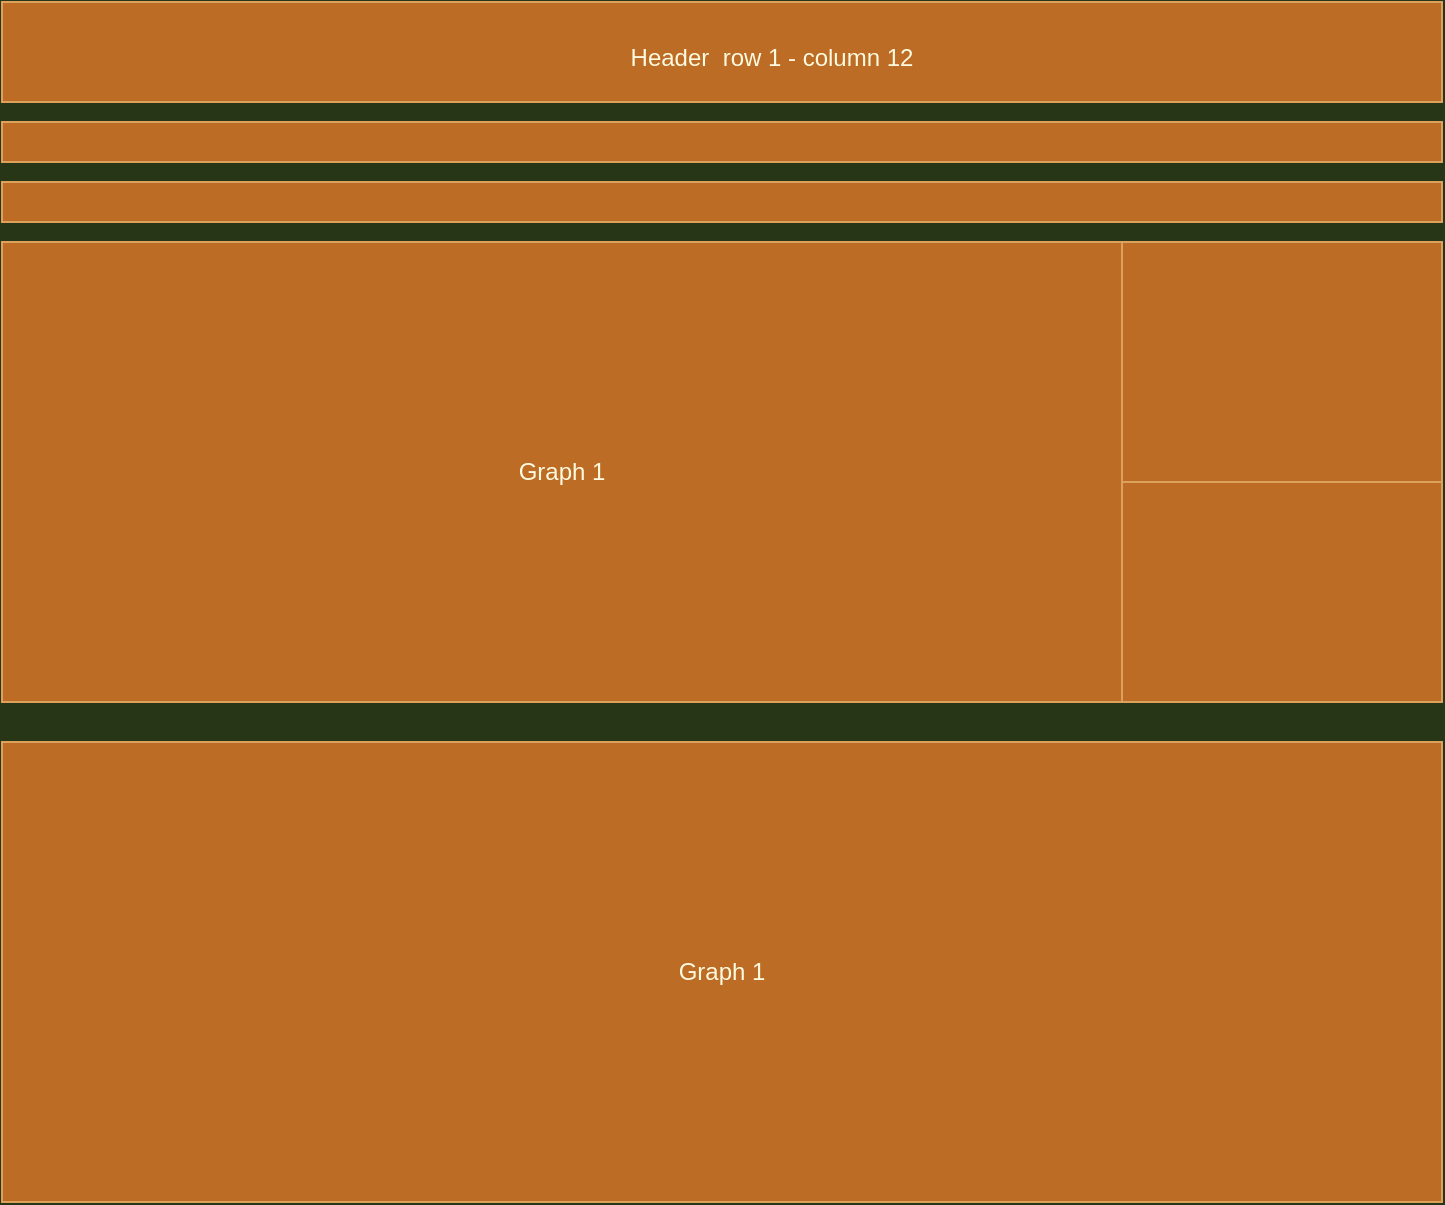 <mxfile version="14.5.1" type="github">
  <diagram id="Xs0s2cJdBJTA1fYSCisF" name="Page-1">
    <mxGraphModel dx="1048" dy="675" grid="1" gridSize="10" guides="1" tooltips="1" connect="1" arrows="1" fold="1" page="1" pageScale="1" pageWidth="827" pageHeight="1169" background="#283618" math="0" shadow="0">
      <root>
        <mxCell id="0" />
        <mxCell id="1" parent="0" />
        <mxCell id="jp0BgPLnQmQ9xIHrgFeW-1" value="" style="rounded=0;whiteSpace=wrap;html=1;fillColor=#BC6C25;strokeColor=#DDA15E;fontColor=#FEFAE0;" vertex="1" parent="1">
          <mxGeometry x="40" y="40" width="720" height="50" as="geometry" />
        </mxCell>
        <mxCell id="jp0BgPLnQmQ9xIHrgFeW-2" value="Header &amp;nbsp;row 1 - column 12" style="text;html=1;strokeColor=none;fillColor=none;align=center;verticalAlign=middle;whiteSpace=wrap;rounded=0;fontColor=#FEFAE0;" vertex="1" parent="1">
          <mxGeometry x="160" y="55" width="530" height="25" as="geometry" />
        </mxCell>
        <mxCell id="jp0BgPLnQmQ9xIHrgFeW-3" value="Graph 1" style="rounded=0;whiteSpace=wrap;html=1;fillColor=#BC6C25;strokeColor=#DDA15E;fontColor=#FEFAE0;" vertex="1" parent="1">
          <mxGeometry x="40" y="160" width="560" height="230" as="geometry" />
        </mxCell>
        <mxCell id="jp0BgPLnQmQ9xIHrgFeW-4" value="" style="rounded=0;whiteSpace=wrap;html=1;fillColor=#BC6C25;strokeColor=#DDA15E;fontColor=#FEFAE0;" vertex="1" parent="1">
          <mxGeometry x="40" y="100" width="720" height="20" as="geometry" />
        </mxCell>
        <mxCell id="jp0BgPLnQmQ9xIHrgFeW-6" value="" style="rounded=0;whiteSpace=wrap;html=1;fillColor=#BC6C25;strokeColor=#DDA15E;fontColor=#FEFAE0;" vertex="1" parent="1">
          <mxGeometry x="600" y="160" width="160" height="120" as="geometry" />
        </mxCell>
        <mxCell id="jp0BgPLnQmQ9xIHrgFeW-9" value="" style="rounded=0;whiteSpace=wrap;html=1;fillColor=#BC6C25;strokeColor=#DDA15E;fontColor=#FEFAE0;" vertex="1" parent="1">
          <mxGeometry x="600" y="280" width="160" height="110" as="geometry" />
        </mxCell>
        <mxCell id="jp0BgPLnQmQ9xIHrgFeW-10" value="" style="rounded=0;whiteSpace=wrap;html=1;fillColor=#BC6C25;strokeColor=#DDA15E;fontColor=#FEFAE0;" vertex="1" parent="1">
          <mxGeometry x="40" y="130" width="720" height="20" as="geometry" />
        </mxCell>
        <mxCell id="jp0BgPLnQmQ9xIHrgFeW-11" value="Graph 1" style="rounded=0;whiteSpace=wrap;html=1;fillColor=#BC6C25;strokeColor=#DDA15E;fontColor=#FEFAE0;" vertex="1" parent="1">
          <mxGeometry x="40" y="410" width="720" height="230" as="geometry" />
        </mxCell>
      </root>
    </mxGraphModel>
  </diagram>
</mxfile>
